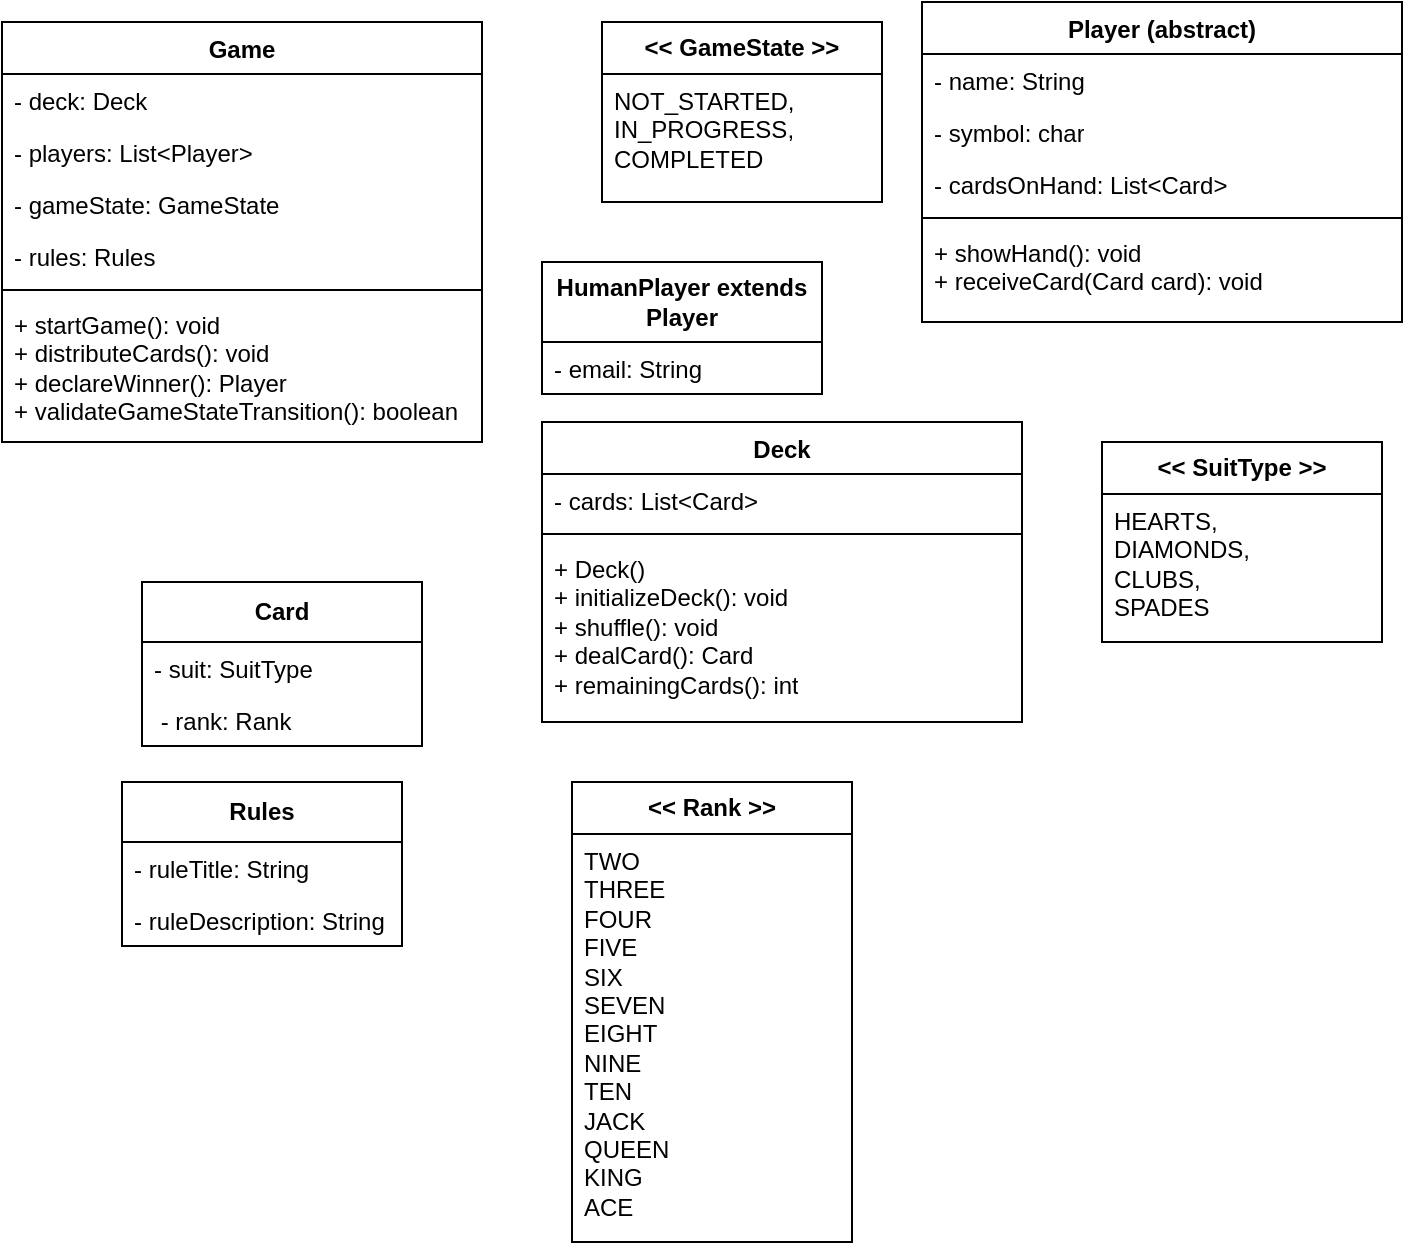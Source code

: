 <mxfile version="24.1.0" type="github">
  <diagram name="Page-1" id="0ZeODY2rkwx9v6a-Vhrm">
    <mxGraphModel dx="1272" dy="539" grid="1" gridSize="10" guides="1" tooltips="1" connect="1" arrows="1" fold="1" page="1" pageScale="1" pageWidth="850" pageHeight="1100" math="0" shadow="0">
      <root>
        <mxCell id="0" />
        <mxCell id="1" parent="0" />
        <mxCell id="pGMpQ4QkJ0WIxUV93Ksc-1" value="Game" style="swimlane;fontStyle=1;align=center;verticalAlign=top;childLayout=stackLayout;horizontal=1;startSize=26;horizontalStack=0;resizeParent=1;resizeParentMax=0;resizeLast=0;collapsible=1;marginBottom=0;whiteSpace=wrap;html=1;" vertex="1" parent="1">
          <mxGeometry x="70" y="50" width="240" height="210" as="geometry" />
        </mxCell>
        <mxCell id="pGMpQ4QkJ0WIxUV93Ksc-2" value="- deck: Deck" style="text;strokeColor=none;fillColor=none;align=left;verticalAlign=top;spacingLeft=4;spacingRight=4;overflow=hidden;rotatable=0;points=[[0,0.5],[1,0.5]];portConstraint=eastwest;whiteSpace=wrap;html=1;" vertex="1" parent="pGMpQ4QkJ0WIxUV93Ksc-1">
          <mxGeometry y="26" width="240" height="26" as="geometry" />
        </mxCell>
        <mxCell id="pGMpQ4QkJ0WIxUV93Ksc-5" value="- players: List&amp;lt;Player&amp;gt;" style="text;strokeColor=none;fillColor=none;align=left;verticalAlign=top;spacingLeft=4;spacingRight=4;overflow=hidden;rotatable=0;points=[[0,0.5],[1,0.5]];portConstraint=eastwest;whiteSpace=wrap;html=1;" vertex="1" parent="pGMpQ4QkJ0WIxUV93Ksc-1">
          <mxGeometry y="52" width="240" height="26" as="geometry" />
        </mxCell>
        <mxCell id="pGMpQ4QkJ0WIxUV93Ksc-6" value="- gameState: GameState" style="text;strokeColor=none;fillColor=none;align=left;verticalAlign=top;spacingLeft=4;spacingRight=4;overflow=hidden;rotatable=0;points=[[0,0.5],[1,0.5]];portConstraint=eastwest;whiteSpace=wrap;html=1;" vertex="1" parent="pGMpQ4QkJ0WIxUV93Ksc-1">
          <mxGeometry y="78" width="240" height="26" as="geometry" />
        </mxCell>
        <mxCell id="pGMpQ4QkJ0WIxUV93Ksc-7" value="- rules: Rules" style="text;strokeColor=none;fillColor=none;align=left;verticalAlign=top;spacingLeft=4;spacingRight=4;overflow=hidden;rotatable=0;points=[[0,0.5],[1,0.5]];portConstraint=eastwest;whiteSpace=wrap;html=1;" vertex="1" parent="pGMpQ4QkJ0WIxUV93Ksc-1">
          <mxGeometry y="104" width="240" height="26" as="geometry" />
        </mxCell>
        <mxCell id="pGMpQ4QkJ0WIxUV93Ksc-3" value="" style="line;strokeWidth=1;fillColor=none;align=left;verticalAlign=middle;spacingTop=-1;spacingLeft=3;spacingRight=3;rotatable=0;labelPosition=right;points=[];portConstraint=eastwest;strokeColor=inherit;" vertex="1" parent="pGMpQ4QkJ0WIxUV93Ksc-1">
          <mxGeometry y="130" width="240" height="8" as="geometry" />
        </mxCell>
        <mxCell id="pGMpQ4QkJ0WIxUV93Ksc-4" value="&lt;div&gt;&lt;span style=&quot;font-size: 12px;&quot;&gt;+ startGame(): void&lt;/span&gt;&lt;/div&gt;&lt;div&gt;&lt;span style=&quot;font-size: 12px;&quot;&gt;+ distributeCards(): void&lt;/span&gt;&lt;/div&gt;&lt;div&gt;&lt;span style=&quot;font-size: 12px;&quot;&gt;+ declareWinner(): Player&lt;/span&gt;&lt;/div&gt;&lt;div&gt;&lt;span style=&quot;font-size: 12px;&quot;&gt;+ validateGameStateTransition(): boolean&lt;/span&gt;&lt;/div&gt;" style="text;strokeColor=none;fillColor=none;align=left;verticalAlign=top;spacingLeft=4;spacingRight=4;overflow=hidden;rotatable=0;points=[[0,0.5],[1,0.5]];portConstraint=eastwest;whiteSpace=wrap;html=1;" vertex="1" parent="pGMpQ4QkJ0WIxUV93Ksc-1">
          <mxGeometry y="138" width="240" height="72" as="geometry" />
        </mxCell>
        <mxCell id="pGMpQ4QkJ0WIxUV93Ksc-15" value="&lt;b&gt;&amp;lt;&amp;lt; GameState &amp;gt;&amp;gt;&lt;/b&gt;" style="swimlane;fontStyle=0;childLayout=stackLayout;horizontal=1;startSize=26;fillColor=none;horizontalStack=0;resizeParent=1;resizeParentMax=0;resizeLast=0;collapsible=1;marginBottom=0;whiteSpace=wrap;html=1;" vertex="1" parent="1">
          <mxGeometry x="370" y="50" width="140" height="90" as="geometry" />
        </mxCell>
        <mxCell id="pGMpQ4QkJ0WIxUV93Ksc-16" value="NOT_STARTED, IN_PROGRESS,&lt;br&gt;COMPLETED" style="text;strokeColor=none;fillColor=none;align=left;verticalAlign=top;spacingLeft=4;spacingRight=4;overflow=hidden;rotatable=0;points=[[0,0.5],[1,0.5]];portConstraint=eastwest;whiteSpace=wrap;html=1;" vertex="1" parent="pGMpQ4QkJ0WIxUV93Ksc-15">
          <mxGeometry y="26" width="140" height="64" as="geometry" />
        </mxCell>
        <mxCell id="pGMpQ4QkJ0WIxUV93Ksc-19" value="Player (abstract)" style="swimlane;fontStyle=1;align=center;verticalAlign=top;childLayout=stackLayout;horizontal=1;startSize=26;horizontalStack=0;resizeParent=1;resizeParentMax=0;resizeLast=0;collapsible=1;marginBottom=0;whiteSpace=wrap;html=1;" vertex="1" parent="1">
          <mxGeometry x="530" y="40" width="240" height="160" as="geometry" />
        </mxCell>
        <mxCell id="pGMpQ4QkJ0WIxUV93Ksc-20" value="- name: String" style="text;strokeColor=none;fillColor=none;align=left;verticalAlign=top;spacingLeft=4;spacingRight=4;overflow=hidden;rotatable=0;points=[[0,0.5],[1,0.5]];portConstraint=eastwest;whiteSpace=wrap;html=1;" vertex="1" parent="pGMpQ4QkJ0WIxUV93Ksc-19">
          <mxGeometry y="26" width="240" height="26" as="geometry" />
        </mxCell>
        <mxCell id="pGMpQ4QkJ0WIxUV93Ksc-21" value="- symbol: char" style="text;strokeColor=none;fillColor=none;align=left;verticalAlign=top;spacingLeft=4;spacingRight=4;overflow=hidden;rotatable=0;points=[[0,0.5],[1,0.5]];portConstraint=eastwest;whiteSpace=wrap;html=1;" vertex="1" parent="pGMpQ4QkJ0WIxUV93Ksc-19">
          <mxGeometry y="52" width="240" height="26" as="geometry" />
        </mxCell>
        <mxCell id="pGMpQ4QkJ0WIxUV93Ksc-22" value="- cardsOnHand: List&amp;lt;Card&amp;gt;" style="text;strokeColor=none;fillColor=none;align=left;verticalAlign=top;spacingLeft=4;spacingRight=4;overflow=hidden;rotatable=0;points=[[0,0.5],[1,0.5]];portConstraint=eastwest;whiteSpace=wrap;html=1;" vertex="1" parent="pGMpQ4QkJ0WIxUV93Ksc-19">
          <mxGeometry y="78" width="240" height="26" as="geometry" />
        </mxCell>
        <mxCell id="pGMpQ4QkJ0WIxUV93Ksc-24" value="" style="line;strokeWidth=1;fillColor=none;align=left;verticalAlign=middle;spacingTop=-1;spacingLeft=3;spacingRight=3;rotatable=0;labelPosition=right;points=[];portConstraint=eastwest;strokeColor=inherit;" vertex="1" parent="pGMpQ4QkJ0WIxUV93Ksc-19">
          <mxGeometry y="104" width="240" height="8" as="geometry" />
        </mxCell>
        <mxCell id="pGMpQ4QkJ0WIxUV93Ksc-25" value="&lt;div&gt;&lt;span style=&quot;font-size: 12px;&quot;&gt;+ showHand(): void&lt;/span&gt;&lt;/div&gt;&lt;div&gt;&lt;span style=&quot;font-size: 12px;&quot;&gt;+ receiveCard(Card card): void&lt;/span&gt;&lt;/div&gt;" style="text;strokeColor=none;fillColor=none;align=left;verticalAlign=top;spacingLeft=4;spacingRight=4;overflow=hidden;rotatable=0;points=[[0,0.5],[1,0.5]];portConstraint=eastwest;whiteSpace=wrap;html=1;" vertex="1" parent="pGMpQ4QkJ0WIxUV93Ksc-19">
          <mxGeometry y="112" width="240" height="48" as="geometry" />
        </mxCell>
        <mxCell id="pGMpQ4QkJ0WIxUV93Ksc-30" value="&lt;b&gt;HumanPlayer extends Player&lt;/b&gt;" style="swimlane;fontStyle=0;childLayout=stackLayout;horizontal=1;startSize=40;fillColor=none;horizontalStack=0;resizeParent=1;resizeParentMax=0;resizeLast=0;collapsible=1;marginBottom=0;whiteSpace=wrap;html=1;" vertex="1" parent="1">
          <mxGeometry x="340" y="170" width="140" height="66" as="geometry" />
        </mxCell>
        <mxCell id="pGMpQ4QkJ0WIxUV93Ksc-31" value="- email: String" style="text;strokeColor=none;fillColor=none;align=left;verticalAlign=top;spacingLeft=4;spacingRight=4;overflow=hidden;rotatable=0;points=[[0,0.5],[1,0.5]];portConstraint=eastwest;whiteSpace=wrap;html=1;" vertex="1" parent="pGMpQ4QkJ0WIxUV93Ksc-30">
          <mxGeometry y="40" width="140" height="26" as="geometry" />
        </mxCell>
        <mxCell id="pGMpQ4QkJ0WIxUV93Ksc-35" value="Deck" style="swimlane;fontStyle=1;align=center;verticalAlign=top;childLayout=stackLayout;horizontal=1;startSize=26;horizontalStack=0;resizeParent=1;resizeParentMax=0;resizeLast=0;collapsible=1;marginBottom=0;whiteSpace=wrap;html=1;" vertex="1" parent="1">
          <mxGeometry x="340" y="250" width="240" height="150" as="geometry" />
        </mxCell>
        <mxCell id="pGMpQ4QkJ0WIxUV93Ksc-36" value="- cards: List&amp;lt;Card&amp;gt;" style="text;strokeColor=none;fillColor=none;align=left;verticalAlign=top;spacingLeft=4;spacingRight=4;overflow=hidden;rotatable=0;points=[[0,0.5],[1,0.5]];portConstraint=eastwest;whiteSpace=wrap;html=1;" vertex="1" parent="pGMpQ4QkJ0WIxUV93Ksc-35">
          <mxGeometry y="26" width="240" height="26" as="geometry" />
        </mxCell>
        <mxCell id="pGMpQ4QkJ0WIxUV93Ksc-40" value="" style="line;strokeWidth=1;fillColor=none;align=left;verticalAlign=middle;spacingTop=-1;spacingLeft=3;spacingRight=3;rotatable=0;labelPosition=right;points=[];portConstraint=eastwest;strokeColor=inherit;" vertex="1" parent="pGMpQ4QkJ0WIxUV93Ksc-35">
          <mxGeometry y="52" width="240" height="8" as="geometry" />
        </mxCell>
        <mxCell id="pGMpQ4QkJ0WIxUV93Ksc-41" value="&lt;div&gt;&lt;span style=&quot;font-size: 12px;&quot;&gt;+ Deck()&lt;/span&gt;&lt;/div&gt;&lt;div&gt;&lt;span style=&quot;font-size: 12px;&quot;&gt;+ initializeDeck(): void&lt;/span&gt;&lt;/div&gt;&lt;div&gt;&lt;span style=&quot;font-size: 12px;&quot;&gt;+ shuffle(): void&lt;/span&gt;&lt;/div&gt;&lt;div&gt;&lt;span style=&quot;font-size: 12px;&quot;&gt;+ dealCard(): Card&lt;/span&gt;&lt;/div&gt;&lt;div&gt;&lt;span style=&quot;font-size: 12px;&quot;&gt;+ remainingCards(): int&lt;/span&gt;&lt;/div&gt;" style="text;strokeColor=none;fillColor=none;align=left;verticalAlign=top;spacingLeft=4;spacingRight=4;overflow=hidden;rotatable=0;points=[[0,0.5],[1,0.5]];portConstraint=eastwest;whiteSpace=wrap;html=1;" vertex="1" parent="pGMpQ4QkJ0WIxUV93Ksc-35">
          <mxGeometry y="60" width="240" height="90" as="geometry" />
        </mxCell>
        <mxCell id="pGMpQ4QkJ0WIxUV93Ksc-42" value="&lt;span style=&quot;font-size: 12px;&quot;&gt;&lt;b&gt;Card&lt;/b&gt;&lt;/span&gt;" style="swimlane;fontStyle=0;childLayout=stackLayout;horizontal=1;startSize=30;fillColor=none;horizontalStack=0;resizeParent=1;resizeParentMax=0;resizeLast=0;collapsible=1;marginBottom=0;whiteSpace=wrap;html=1;" vertex="1" parent="1">
          <mxGeometry x="140" y="330" width="140" height="82" as="geometry" />
        </mxCell>
        <mxCell id="pGMpQ4QkJ0WIxUV93Ksc-43" value="&lt;div&gt;&lt;span style=&quot;font-size: 12px;&quot;&gt;- suit: SuitType&amp;nbsp;&lt;/span&gt;&lt;/div&gt;" style="text;strokeColor=none;fillColor=none;align=left;verticalAlign=top;spacingLeft=4;spacingRight=4;overflow=hidden;rotatable=0;points=[[0,0.5],[1,0.5]];portConstraint=eastwest;whiteSpace=wrap;html=1;" vertex="1" parent="pGMpQ4QkJ0WIxUV93Ksc-42">
          <mxGeometry y="30" width="140" height="26" as="geometry" />
        </mxCell>
        <mxCell id="pGMpQ4QkJ0WIxUV93Ksc-44" value="&lt;div&gt;&lt;span style=&quot;font-size: 12px;&quot;&gt;&amp;nbsp;&lt;/span&gt;&lt;span style=&quot;background-color: initial;&quot;&gt;- rank: Rank&lt;/span&gt;&lt;/div&gt;" style="text;strokeColor=none;fillColor=none;align=left;verticalAlign=top;spacingLeft=4;spacingRight=4;overflow=hidden;rotatable=0;points=[[0,0.5],[1,0.5]];portConstraint=eastwest;whiteSpace=wrap;html=1;" vertex="1" parent="pGMpQ4QkJ0WIxUV93Ksc-42">
          <mxGeometry y="56" width="140" height="26" as="geometry" />
        </mxCell>
        <mxCell id="pGMpQ4QkJ0WIxUV93Ksc-45" value="&lt;b&gt;&amp;lt;&amp;lt; &lt;/b&gt;&lt;span style=&quot;font-size: 12px;&quot;&gt;&lt;b&gt;SuitType &lt;/b&gt;&lt;/span&gt;&lt;b&gt;&amp;gt;&amp;gt;&lt;/b&gt;" style="swimlane;fontStyle=0;childLayout=stackLayout;horizontal=1;startSize=26;fillColor=none;horizontalStack=0;resizeParent=1;resizeParentMax=0;resizeLast=0;collapsible=1;marginBottom=0;whiteSpace=wrap;html=1;" vertex="1" parent="1">
          <mxGeometry x="620" y="260" width="140" height="100" as="geometry" />
        </mxCell>
        <mxCell id="pGMpQ4QkJ0WIxUV93Ksc-46" value="&lt;div&gt;&lt;span style=&quot;font-size: 12px;&quot;&gt;HEARTS,&lt;/span&gt;&lt;/div&gt;&lt;div&gt;&lt;span style=&quot;font-size: 12px;&quot;&gt;DIAMONDS,&amp;nbsp;&lt;/span&gt;&lt;/div&gt;&lt;div&gt;&lt;span style=&quot;font-size: 12px;&quot;&gt;CLUBS,&lt;/span&gt;&lt;/div&gt;&lt;div&gt;&lt;span style=&quot;font-size: 12px;&quot;&gt;SPADES&lt;/span&gt;&lt;/div&gt;" style="text;strokeColor=none;fillColor=none;align=left;verticalAlign=top;spacingLeft=4;spacingRight=4;overflow=hidden;rotatable=0;points=[[0,0.5],[1,0.5]];portConstraint=eastwest;whiteSpace=wrap;html=1;" vertex="1" parent="pGMpQ4QkJ0WIxUV93Ksc-45">
          <mxGeometry y="26" width="140" height="74" as="geometry" />
        </mxCell>
        <mxCell id="pGMpQ4QkJ0WIxUV93Ksc-60" value="&lt;b&gt;&amp;lt;&amp;lt;&amp;nbsp;&lt;/b&gt;&lt;span style=&quot;font-size: 12px;&quot;&gt;&lt;b&gt;Rank &lt;/b&gt;&lt;/span&gt;&lt;b&gt;&amp;gt;&amp;gt;&lt;/b&gt;" style="swimlane;fontStyle=0;childLayout=stackLayout;horizontal=1;startSize=26;fillColor=none;horizontalStack=0;resizeParent=1;resizeParentMax=0;resizeLast=0;collapsible=1;marginBottom=0;whiteSpace=wrap;html=1;" vertex="1" parent="1">
          <mxGeometry x="355" y="430" width="140" height="230" as="geometry" />
        </mxCell>
        <mxCell id="pGMpQ4QkJ0WIxUV93Ksc-61" value="&lt;div&gt;&lt;span style=&quot;font-size: 12px;&quot;&gt;TWO&lt;/span&gt;&lt;/div&gt;&lt;div&gt;&lt;span style=&quot;font-size: 12px;&quot;&gt;THREE&lt;/span&gt;&lt;/div&gt;&lt;div&gt;&lt;span style=&quot;font-size: 12px;&quot;&gt;FOUR&lt;/span&gt;&lt;/div&gt;&lt;div&gt;&lt;span style=&quot;font-size: 12px;&quot;&gt;FIVE&lt;/span&gt;&lt;/div&gt;&lt;div&gt;&lt;span style=&quot;font-size: 12px;&quot;&gt;SIX&lt;/span&gt;&lt;/div&gt;&lt;div&gt;&lt;span style=&quot;font-size: 12px;&quot;&gt;SEVEN&lt;/span&gt;&lt;/div&gt;&lt;div&gt;&lt;span style=&quot;font-size: 12px;&quot;&gt;EIGHT&lt;/span&gt;&lt;/div&gt;&lt;div&gt;&lt;span style=&quot;font-size: 12px;&quot;&gt;NINE&lt;/span&gt;&lt;/div&gt;&lt;div&gt;&lt;span style=&quot;font-size: 12px;&quot;&gt;TEN&lt;/span&gt;&lt;/div&gt;&lt;div&gt;&lt;span style=&quot;font-size: 12px;&quot;&gt;JACK&lt;/span&gt;&lt;/div&gt;&lt;div&gt;&lt;span style=&quot;font-size: 12px;&quot;&gt;QUEEN&lt;/span&gt;&lt;/div&gt;&lt;div&gt;&lt;span style=&quot;font-size: 12px;&quot;&gt;KING&lt;/span&gt;&lt;/div&gt;&lt;div&gt;&lt;span style=&quot;font-size: 12px;&quot;&gt;ACE&lt;/span&gt;&lt;/div&gt;" style="text;strokeColor=none;fillColor=none;align=left;verticalAlign=top;spacingLeft=4;spacingRight=4;overflow=hidden;rotatable=0;points=[[0,0.5],[1,0.5]];portConstraint=eastwest;whiteSpace=wrap;html=1;" vertex="1" parent="pGMpQ4QkJ0WIxUV93Ksc-60">
          <mxGeometry y="26" width="140" height="204" as="geometry" />
        </mxCell>
        <mxCell id="pGMpQ4QkJ0WIxUV93Ksc-62" value="&lt;span style=&quot;font-size: 12px;&quot;&gt;&lt;b&gt;Rules&lt;/b&gt;&lt;/span&gt;" style="swimlane;fontStyle=0;childLayout=stackLayout;horizontal=1;startSize=30;fillColor=none;horizontalStack=0;resizeParent=1;resizeParentMax=0;resizeLast=0;collapsible=1;marginBottom=0;whiteSpace=wrap;html=1;" vertex="1" parent="1">
          <mxGeometry x="130" y="430" width="140" height="82" as="geometry" />
        </mxCell>
        <mxCell id="pGMpQ4QkJ0WIxUV93Ksc-63" value="&lt;span style=&quot;font-size: 12px;&quot;&gt;- ruleTitle: String&lt;/span&gt;" style="text;strokeColor=none;fillColor=none;align=left;verticalAlign=top;spacingLeft=4;spacingRight=4;overflow=hidden;rotatable=0;points=[[0,0.5],[1,0.5]];portConstraint=eastwest;whiteSpace=wrap;html=1;" vertex="1" parent="pGMpQ4QkJ0WIxUV93Ksc-62">
          <mxGeometry y="30" width="140" height="26" as="geometry" />
        </mxCell>
        <mxCell id="pGMpQ4QkJ0WIxUV93Ksc-64" value="&lt;span style=&quot;font-size: 12px;&quot;&gt;- ruleDescription: String&lt;/span&gt;" style="text;strokeColor=none;fillColor=none;align=left;verticalAlign=top;spacingLeft=4;spacingRight=4;overflow=hidden;rotatable=0;points=[[0,0.5],[1,0.5]];portConstraint=eastwest;whiteSpace=wrap;html=1;" vertex="1" parent="pGMpQ4QkJ0WIxUV93Ksc-62">
          <mxGeometry y="56" width="140" height="26" as="geometry" />
        </mxCell>
      </root>
    </mxGraphModel>
  </diagram>
</mxfile>
